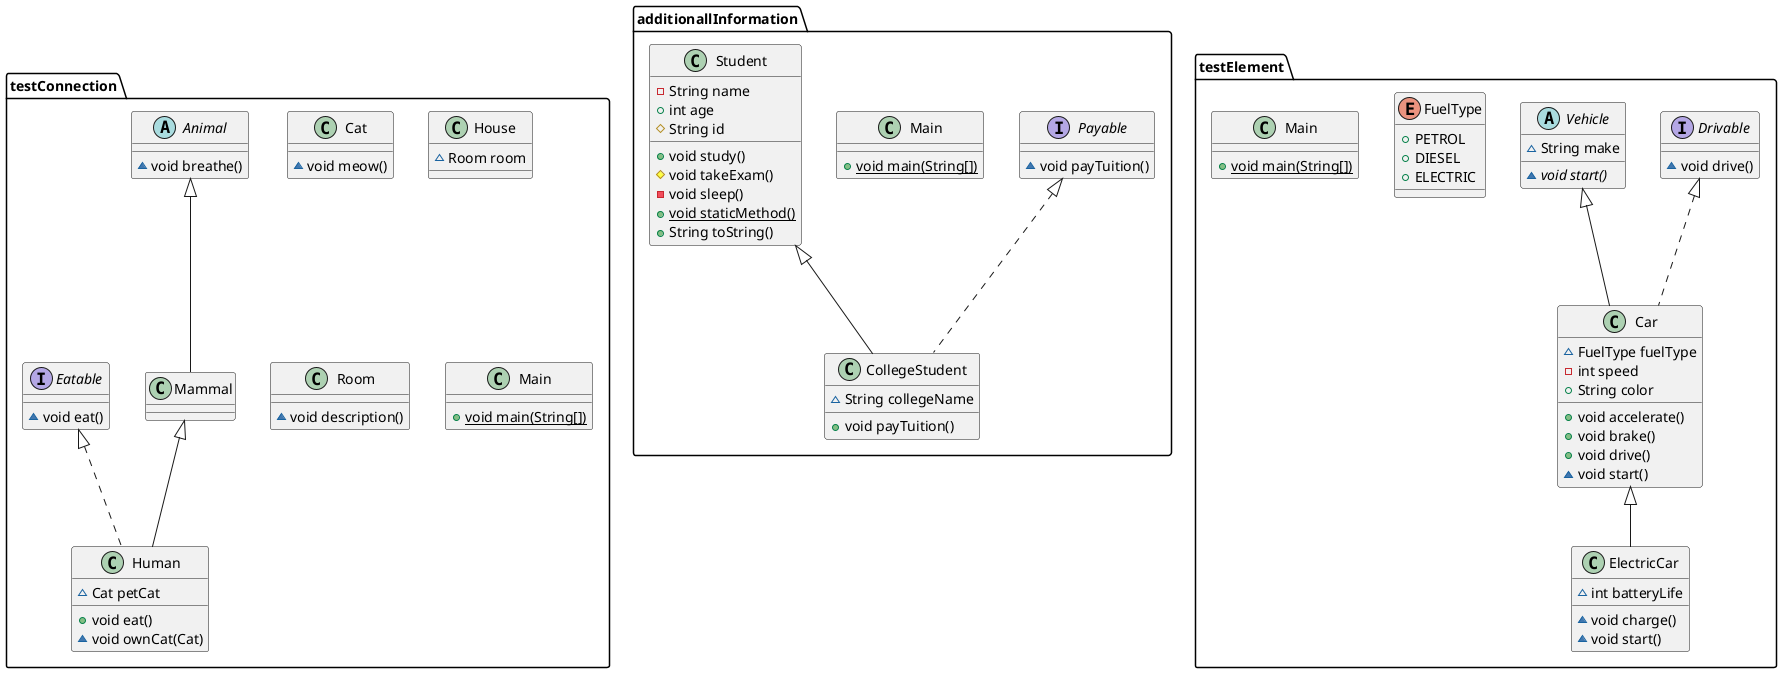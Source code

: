@startuml
abstract class testConnection.Animal {
~ void breathe()
}
interface testConnection.Eatable {
~ void eat()
}
class testConnection.Mammal {
}
class testConnection.Human {
~ Cat petCat
+ void eat()
~ void ownCat(Cat)
}
class testConnection.Cat {
~ void meow()
}
class testConnection.House {
~ Room room
}
class testConnection.Room {
~ void description()
}
class testConnection.Main {
+ {static} void main(String[])
}
interface additionallInformation.Payable {
~ void payTuition()
}
class additionallInformation.CollegeStudent {
~ String collegeName
+ void payTuition()
}
class additionallInformation.Main {
+ {static} void main(String[])
}
class additionallInformation.Student {
- String name
+ int age
# String id
+ void study()
# void takeExam()
- void sleep()
+ {static} void staticMethod()
+ String toString()
}
class testElement.Car {
~ FuelType fuelType
- int speed
+ String color
+ void accelerate()
+ void brake()
+ void drive()
~ void start()
}
interface testElement.Drivable {
~ void drive()
}
abstract class testElement.Vehicle {
~ String make
~ {abstract}void start()
}
enum testElement.FuelType {
+  PETROL
+  DIESEL
+  ELECTRIC
}
class testElement.ElectricCar {
~ int batteryLife
~ void charge()
~ void start()
}
class testElement.Main {
+ {static} void main(String[])
}


testConnection.Animal <|-- testConnection.Mammal
testConnection.Eatable <|.. testConnection.Human
testConnection.Mammal <|-- testConnection.Human
additionallInformation.Payable <|.. additionallInformation.CollegeStudent
additionallInformation.Student <|-- additionallInformation.CollegeStudent
testElement.Drivable <|.. testElement.Car
testElement.Vehicle <|-- testElement.Car
testElement.Car <|-- testElement.ElectricCar
@enduml